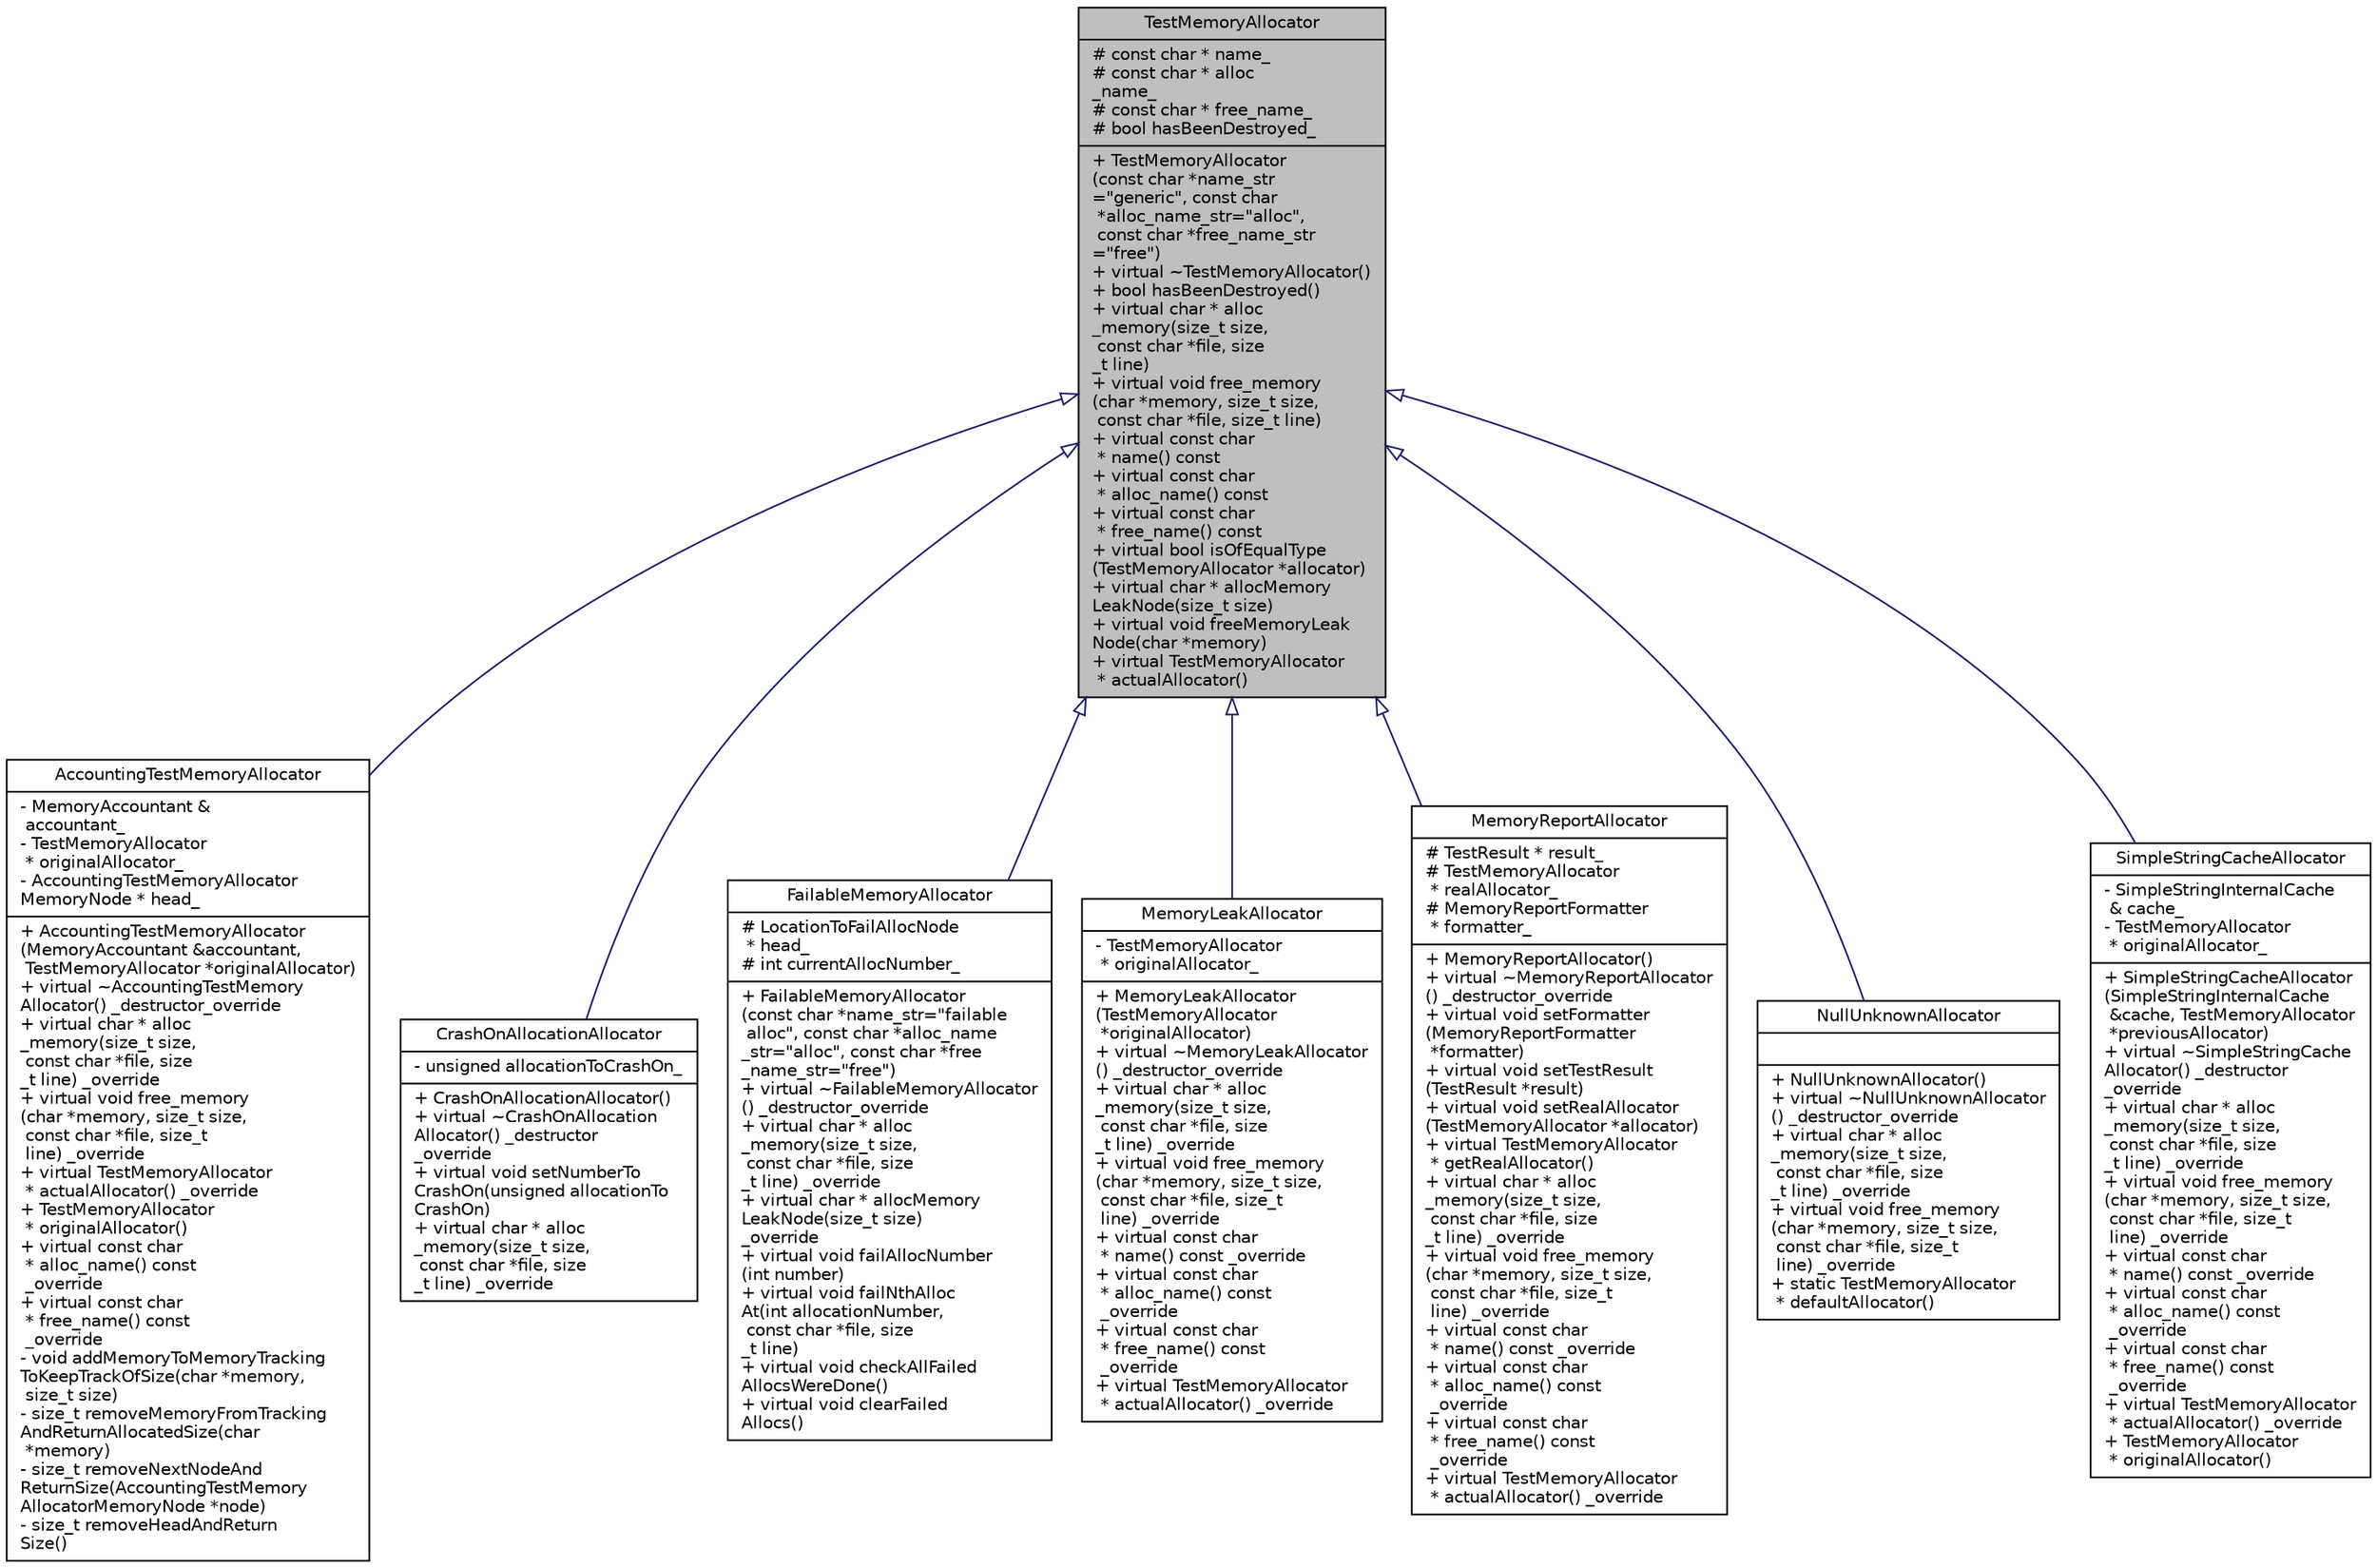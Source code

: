 digraph "TestMemoryAllocator"
{
 // LATEX_PDF_SIZE
  edge [fontname="Helvetica",fontsize="10",labelfontname="Helvetica",labelfontsize="10"];
  node [fontname="Helvetica",fontsize="10",shape=record];
  Node1 [label="{TestMemoryAllocator\n|# const char * name_\l# const char * alloc\l_name_\l# const char * free_name_\l# bool hasBeenDestroyed_\l|+  TestMemoryAllocator\l(const char *name_str\l=\"generic\", const char\l *alloc_name_str=\"alloc\",\l const char *free_name_str\l=\"free\")\l+ virtual ~TestMemoryAllocator()\l+ bool hasBeenDestroyed()\l+ virtual char * alloc\l_memory(size_t size,\l const char *file, size\l_t line)\l+ virtual void free_memory\l(char *memory, size_t size,\l const char *file, size_t line)\l+ virtual const char\l * name() const\l+ virtual const char\l * alloc_name() const\l+ virtual const char\l * free_name() const\l+ virtual bool isOfEqualType\l(TestMemoryAllocator *allocator)\l+ virtual char * allocMemory\lLeakNode(size_t size)\l+ virtual void freeMemoryLeak\lNode(char *memory)\l+ virtual TestMemoryAllocator\l * actualAllocator()\l}",height=0.2,width=0.4,color="black", fillcolor="grey75", style="filled", fontcolor="black",tooltip=" "];
  Node1 -> Node2 [dir="back",color="midnightblue",fontsize="10",style="solid",arrowtail="onormal",fontname="Helvetica"];
  Node2 [label="{AccountingTestMemoryAllocator\n|- MemoryAccountant &\l accountant_\l- TestMemoryAllocator\l * originalAllocator_\l- AccountingTestMemoryAllocator\lMemoryNode * head_\l|+  AccountingTestMemoryAllocator\l(MemoryAccountant &accountant,\l TestMemoryAllocator *originalAllocator)\l+ virtual ~AccountingTestMemory\lAllocator() _destructor_override\l+ virtual char * alloc\l_memory(size_t size,\l const char *file, size\l_t line) _override\l+ virtual void free_memory\l(char *memory, size_t size,\l const char *file, size_t\l line) _override\l+ virtual TestMemoryAllocator\l * actualAllocator() _override\l+ TestMemoryAllocator\l * originalAllocator()\l+ virtual const char\l * alloc_name() const\l _override\l+ virtual const char\l * free_name() const\l _override\l- void addMemoryToMemoryTracking\lToKeepTrackOfSize(char *memory,\l size_t size)\l- size_t removeMemoryFromTracking\lAndReturnAllocatedSize(char\l *memory)\l- size_t removeNextNodeAnd\lReturnSize(AccountingTestMemory\lAllocatorMemoryNode *node)\l- size_t removeHeadAndReturn\lSize()\l}",height=0.2,width=0.4,color="black", fillcolor="white", style="filled",URL="$classAccountingTestMemoryAllocator.html",tooltip=" "];
  Node1 -> Node3 [dir="back",color="midnightblue",fontsize="10",style="solid",arrowtail="onormal",fontname="Helvetica"];
  Node3 [label="{CrashOnAllocationAllocator\n|- unsigned allocationToCrashOn_\l|+  CrashOnAllocationAllocator()\l+ virtual ~CrashOnAllocation\lAllocator() _destructor\l_override\l+ virtual void setNumberTo\lCrashOn(unsigned allocationTo\lCrashOn)\l+ virtual char * alloc\l_memory(size_t size,\l const char *file, size\l_t line) _override\l}",height=0.2,width=0.4,color="black", fillcolor="white", style="filled",URL="$classCrashOnAllocationAllocator.html",tooltip=" "];
  Node1 -> Node4 [dir="back",color="midnightblue",fontsize="10",style="solid",arrowtail="onormal",fontname="Helvetica"];
  Node4 [label="{FailableMemoryAllocator\n|# LocationToFailAllocNode\l * head_\l# int currentAllocNumber_\l|+  FailableMemoryAllocator\l(const char *name_str=\"failable\l alloc\", const char *alloc_name\l_str=\"alloc\", const char *free\l_name_str=\"free\")\l+ virtual ~FailableMemoryAllocator\l() _destructor_override\l+ virtual char * alloc\l_memory(size_t size,\l const char *file, size\l_t line) _override\l+ virtual char * allocMemory\lLeakNode(size_t size) \l_override\l+ virtual void failAllocNumber\l(int number)\l+ virtual void failNthAlloc\lAt(int allocationNumber,\l const char *file, size\l_t line)\l+ virtual void checkAllFailed\lAllocsWereDone()\l+ virtual void clearFailed\lAllocs()\l}",height=0.2,width=0.4,color="black", fillcolor="white", style="filled",URL="$classFailableMemoryAllocator.html",tooltip=" "];
  Node1 -> Node5 [dir="back",color="midnightblue",fontsize="10",style="solid",arrowtail="onormal",fontname="Helvetica"];
  Node5 [label="{MemoryLeakAllocator\n|- TestMemoryAllocator\l * originalAllocator_\l|+  MemoryLeakAllocator\l(TestMemoryAllocator\l *originalAllocator)\l+ virtual ~MemoryLeakAllocator\l() _destructor_override\l+ virtual char * alloc\l_memory(size_t size,\l const char *file, size\l_t line) _override\l+ virtual void free_memory\l(char *memory, size_t size,\l const char *file, size_t\l line) _override\l+ virtual const char\l * name() const _override\l+ virtual const char\l * alloc_name() const\l _override\l+ virtual const char\l * free_name() const\l _override\l+ virtual TestMemoryAllocator\l * actualAllocator() _override\l}",height=0.2,width=0.4,color="black", fillcolor="white", style="filled",URL="$classMemoryLeakAllocator.html",tooltip=" "];
  Node1 -> Node6 [dir="back",color="midnightblue",fontsize="10",style="solid",arrowtail="onormal",fontname="Helvetica"];
  Node6 [label="{MemoryReportAllocator\n|# TestResult * result_\l# TestMemoryAllocator\l * realAllocator_\l# MemoryReportFormatter\l * formatter_\l|+  MemoryReportAllocator()\l+ virtual ~MemoryReportAllocator\l() _destructor_override\l+ virtual void setFormatter\l(MemoryReportFormatter\l *formatter)\l+ virtual void setTestResult\l(TestResult *result)\l+ virtual void setRealAllocator\l(TestMemoryAllocator *allocator)\l+ virtual TestMemoryAllocator\l * getRealAllocator()\l+ virtual char * alloc\l_memory(size_t size,\l const char *file, size\l_t line) _override\l+ virtual void free_memory\l(char *memory, size_t size,\l const char *file, size_t\l line) _override\l+ virtual const char\l * name() const _override\l+ virtual const char\l * alloc_name() const\l _override\l+ virtual const char\l * free_name() const\l _override\l+ virtual TestMemoryAllocator\l * actualAllocator() _override\l}",height=0.2,width=0.4,color="black", fillcolor="white", style="filled",URL="$classMemoryReportAllocator.html",tooltip=" "];
  Node1 -> Node7 [dir="back",color="midnightblue",fontsize="10",style="solid",arrowtail="onormal",fontname="Helvetica"];
  Node7 [label="{NullUnknownAllocator\n||+  NullUnknownAllocator()\l+ virtual ~NullUnknownAllocator\l() _destructor_override\l+ virtual char * alloc\l_memory(size_t size,\l const char *file, size\l_t line) _override\l+ virtual void free_memory\l(char *memory, size_t size,\l const char *file, size_t\l line) _override\l+ static TestMemoryAllocator\l * defaultAllocator()\l}",height=0.2,width=0.4,color="black", fillcolor="white", style="filled",URL="$classNullUnknownAllocator.html",tooltip=" "];
  Node1 -> Node8 [dir="back",color="midnightblue",fontsize="10",style="solid",arrowtail="onormal",fontname="Helvetica"];
  Node8 [label="{SimpleStringCacheAllocator\n|- SimpleStringInternalCache\l & cache_\l- TestMemoryAllocator\l * originalAllocator_\l|+  SimpleStringCacheAllocator\l(SimpleStringInternalCache\l &cache, TestMemoryAllocator\l *previousAllocator)\l+ virtual ~SimpleStringCache\lAllocator() _destructor\l_override\l+ virtual char * alloc\l_memory(size_t size,\l const char *file, size\l_t line) _override\l+ virtual void free_memory\l(char *memory, size_t size,\l const char *file, size_t\l line) _override\l+ virtual const char\l * name() const _override\l+ virtual const char\l * alloc_name() const\l _override\l+ virtual const char\l * free_name() const\l _override\l+ virtual TestMemoryAllocator\l * actualAllocator() _override\l+ TestMemoryAllocator\l * originalAllocator()\l}",height=0.2,width=0.4,color="black", fillcolor="white", style="filled",URL="$classSimpleStringCacheAllocator.html",tooltip=" "];
}
